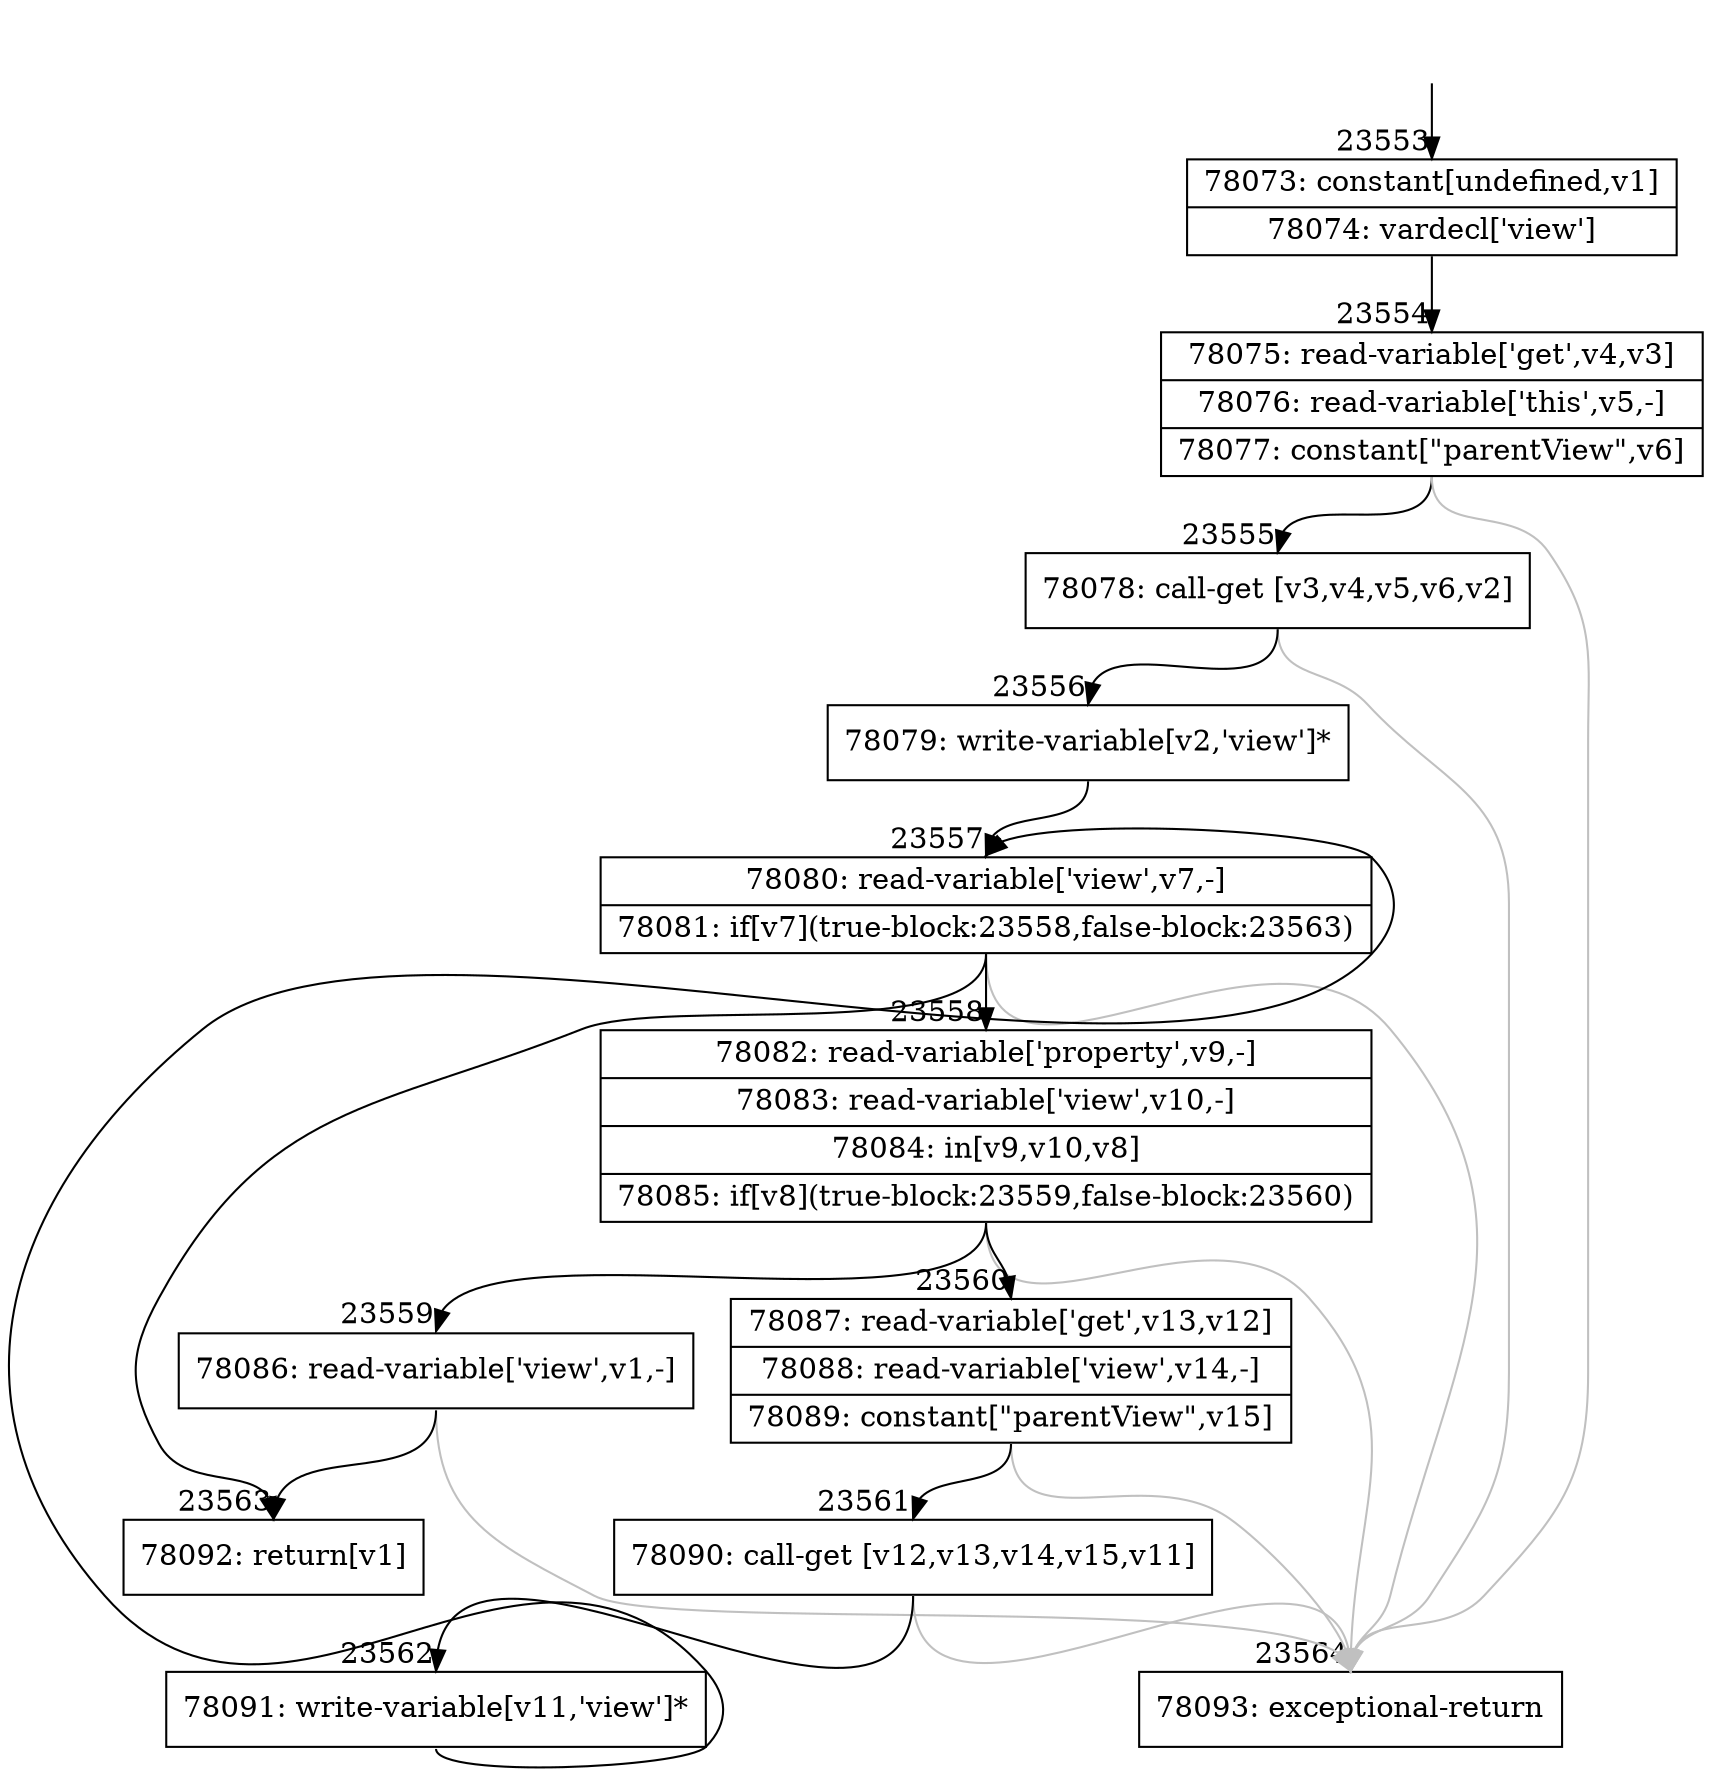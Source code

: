 digraph {
rankdir="TD"
BB_entry2062[shape=none,label=""];
BB_entry2062 -> BB23553 [tailport=s, headport=n, headlabel="    23553"]
BB23553 [shape=record label="{78073: constant[undefined,v1]|78074: vardecl['view']}" ] 
BB23553 -> BB23554 [tailport=s, headport=n, headlabel="      23554"]
BB23554 [shape=record label="{78075: read-variable['get',v4,v3]|78076: read-variable['this',v5,-]|78077: constant[\"parentView\",v6]}" ] 
BB23554 -> BB23555 [tailport=s, headport=n, headlabel="      23555"]
BB23554 -> BB23564 [tailport=s, headport=n, color=gray, headlabel="      23564"]
BB23555 [shape=record label="{78078: call-get [v3,v4,v5,v6,v2]}" ] 
BB23555 -> BB23556 [tailport=s, headport=n, headlabel="      23556"]
BB23555 -> BB23564 [tailport=s, headport=n, color=gray]
BB23556 [shape=record label="{78079: write-variable[v2,'view']*}" ] 
BB23556 -> BB23557 [tailport=s, headport=n, headlabel="      23557"]
BB23557 [shape=record label="{78080: read-variable['view',v7,-]|78081: if[v7](true-block:23558,false-block:23563)}" ] 
BB23557 -> BB23558 [tailport=s, headport=n, headlabel="      23558"]
BB23557 -> BB23563 [tailport=s, headport=n, headlabel="      23563"]
BB23557 -> BB23564 [tailport=s, headport=n, color=gray]
BB23558 [shape=record label="{78082: read-variable['property',v9,-]|78083: read-variable['view',v10,-]|78084: in[v9,v10,v8]|78085: if[v8](true-block:23559,false-block:23560)}" ] 
BB23558 -> BB23559 [tailport=s, headport=n, headlabel="      23559"]
BB23558 -> BB23560 [tailport=s, headport=n, headlabel="      23560"]
BB23558 -> BB23564 [tailport=s, headport=n, color=gray]
BB23559 [shape=record label="{78086: read-variable['view',v1,-]}" ] 
BB23559 -> BB23563 [tailport=s, headport=n]
BB23559 -> BB23564 [tailport=s, headport=n, color=gray]
BB23560 [shape=record label="{78087: read-variable['get',v13,v12]|78088: read-variable['view',v14,-]|78089: constant[\"parentView\",v15]}" ] 
BB23560 -> BB23561 [tailport=s, headport=n, headlabel="      23561"]
BB23560 -> BB23564 [tailport=s, headport=n, color=gray]
BB23561 [shape=record label="{78090: call-get [v12,v13,v14,v15,v11]}" ] 
BB23561 -> BB23562 [tailport=s, headport=n, headlabel="      23562"]
BB23561 -> BB23564 [tailport=s, headport=n, color=gray]
BB23562 [shape=record label="{78091: write-variable[v11,'view']*}" ] 
BB23562 -> BB23557 [tailport=s, headport=n]
BB23563 [shape=record label="{78092: return[v1]}" ] 
BB23564 [shape=record label="{78093: exceptional-return}" ] 
//#$~ 44614
}
